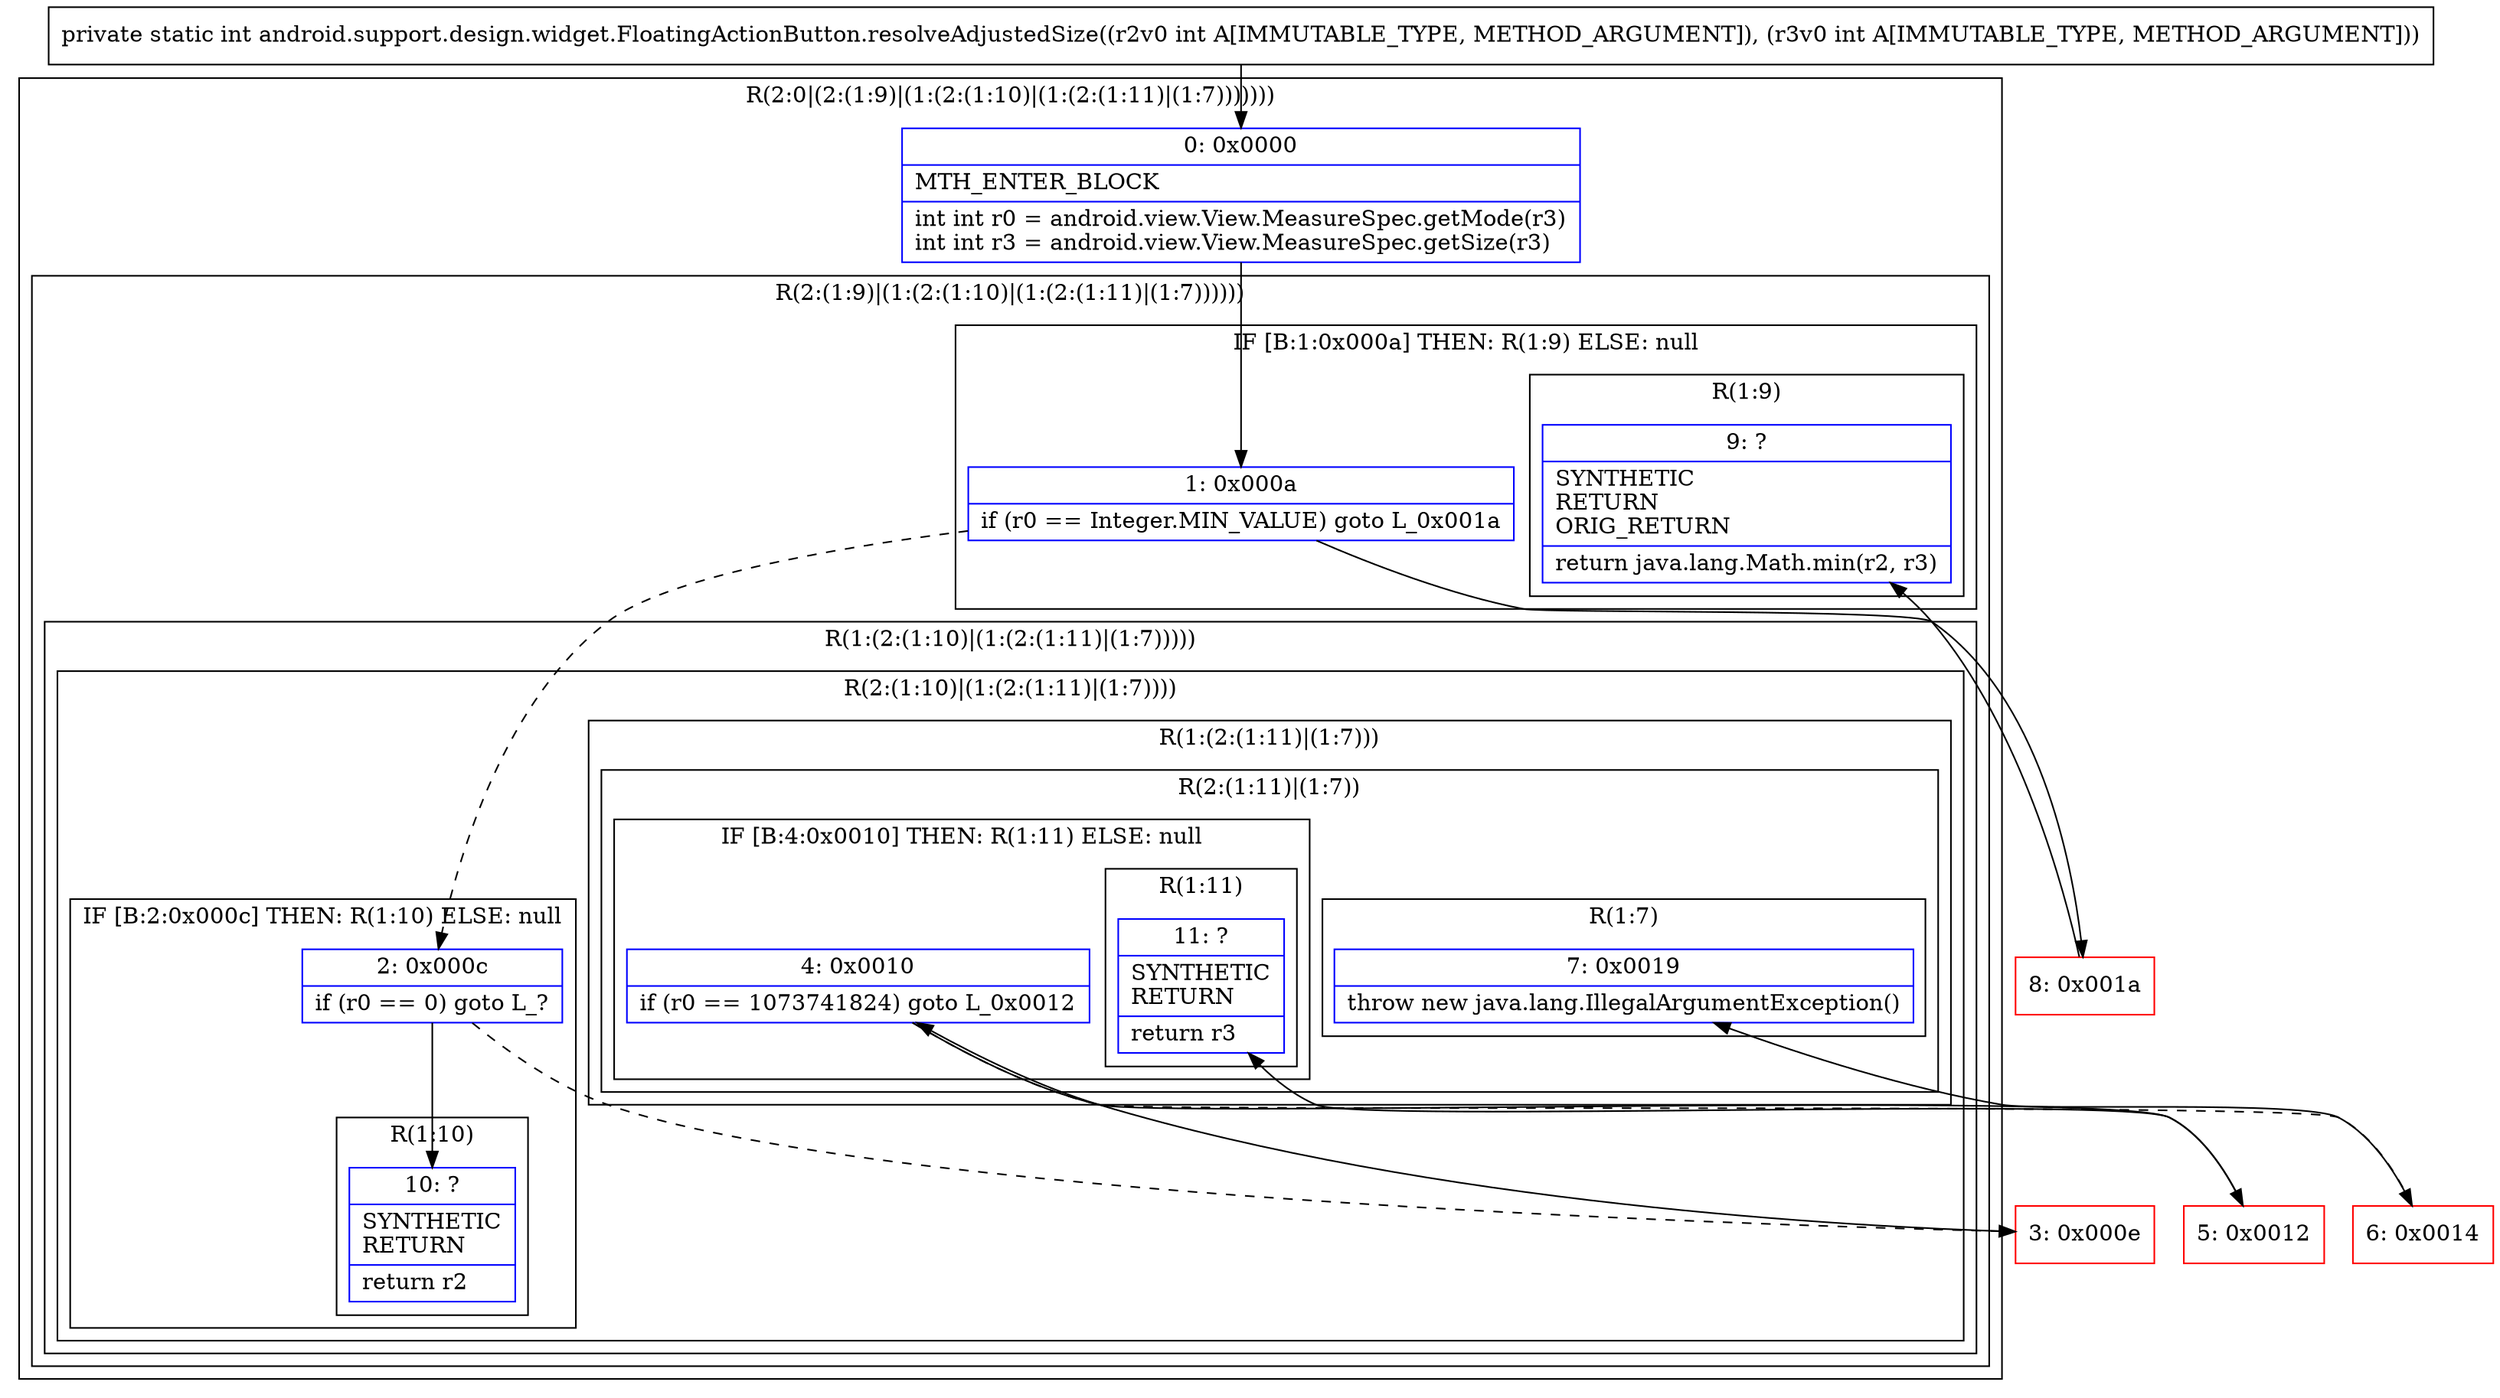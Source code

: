 digraph "CFG forandroid.support.design.widget.FloatingActionButton.resolveAdjustedSize(II)I" {
subgraph cluster_Region_2135618220 {
label = "R(2:0|(2:(1:9)|(1:(2:(1:10)|(1:(2:(1:11)|(1:7)))))))";
node [shape=record,color=blue];
Node_0 [shape=record,label="{0\:\ 0x0000|MTH_ENTER_BLOCK\l|int int r0 = android.view.View.MeasureSpec.getMode(r3)\lint int r3 = android.view.View.MeasureSpec.getSize(r3)\l}"];
subgraph cluster_Region_1181380935 {
label = "R(2:(1:9)|(1:(2:(1:10)|(1:(2:(1:11)|(1:7))))))";
node [shape=record,color=blue];
subgraph cluster_IfRegion_1862756531 {
label = "IF [B:1:0x000a] THEN: R(1:9) ELSE: null";
node [shape=record,color=blue];
Node_1 [shape=record,label="{1\:\ 0x000a|if (r0 == Integer.MIN_VALUE) goto L_0x001a\l}"];
subgraph cluster_Region_735451922 {
label = "R(1:9)";
node [shape=record,color=blue];
Node_9 [shape=record,label="{9\:\ ?|SYNTHETIC\lRETURN\lORIG_RETURN\l|return java.lang.Math.min(r2, r3)\l}"];
}
}
subgraph cluster_Region_337764912 {
label = "R(1:(2:(1:10)|(1:(2:(1:11)|(1:7)))))";
node [shape=record,color=blue];
subgraph cluster_Region_809678429 {
label = "R(2:(1:10)|(1:(2:(1:11)|(1:7))))";
node [shape=record,color=blue];
subgraph cluster_IfRegion_1994175002 {
label = "IF [B:2:0x000c] THEN: R(1:10) ELSE: null";
node [shape=record,color=blue];
Node_2 [shape=record,label="{2\:\ 0x000c|if (r0 == 0) goto L_?\l}"];
subgraph cluster_Region_1343956738 {
label = "R(1:10)";
node [shape=record,color=blue];
Node_10 [shape=record,label="{10\:\ ?|SYNTHETIC\lRETURN\l|return r2\l}"];
}
}
subgraph cluster_Region_1173263375 {
label = "R(1:(2:(1:11)|(1:7)))";
node [shape=record,color=blue];
subgraph cluster_Region_1581637344 {
label = "R(2:(1:11)|(1:7))";
node [shape=record,color=blue];
subgraph cluster_IfRegion_60905048 {
label = "IF [B:4:0x0010] THEN: R(1:11) ELSE: null";
node [shape=record,color=blue];
Node_4 [shape=record,label="{4\:\ 0x0010|if (r0 == 1073741824) goto L_0x0012\l}"];
subgraph cluster_Region_2143337515 {
label = "R(1:11)";
node [shape=record,color=blue];
Node_11 [shape=record,label="{11\:\ ?|SYNTHETIC\lRETURN\l|return r3\l}"];
}
}
subgraph cluster_Region_2064677675 {
label = "R(1:7)";
node [shape=record,color=blue];
Node_7 [shape=record,label="{7\:\ 0x0019|throw new java.lang.IllegalArgumentException()\l}"];
}
}
}
}
}
}
}
Node_3 [shape=record,color=red,label="{3\:\ 0x000e}"];
Node_5 [shape=record,color=red,label="{5\:\ 0x0012}"];
Node_6 [shape=record,color=red,label="{6\:\ 0x0014}"];
Node_8 [shape=record,color=red,label="{8\:\ 0x001a}"];
MethodNode[shape=record,label="{private static int android.support.design.widget.FloatingActionButton.resolveAdjustedSize((r2v0 int A[IMMUTABLE_TYPE, METHOD_ARGUMENT]), (r3v0 int A[IMMUTABLE_TYPE, METHOD_ARGUMENT])) }"];
MethodNode -> Node_0;
Node_0 -> Node_1;
Node_1 -> Node_2[style=dashed];
Node_1 -> Node_8;
Node_2 -> Node_3[style=dashed];
Node_2 -> Node_10;
Node_4 -> Node_5;
Node_4 -> Node_6[style=dashed];
Node_3 -> Node_4;
Node_5 -> Node_11;
Node_6 -> Node_7;
Node_8 -> Node_9;
}

